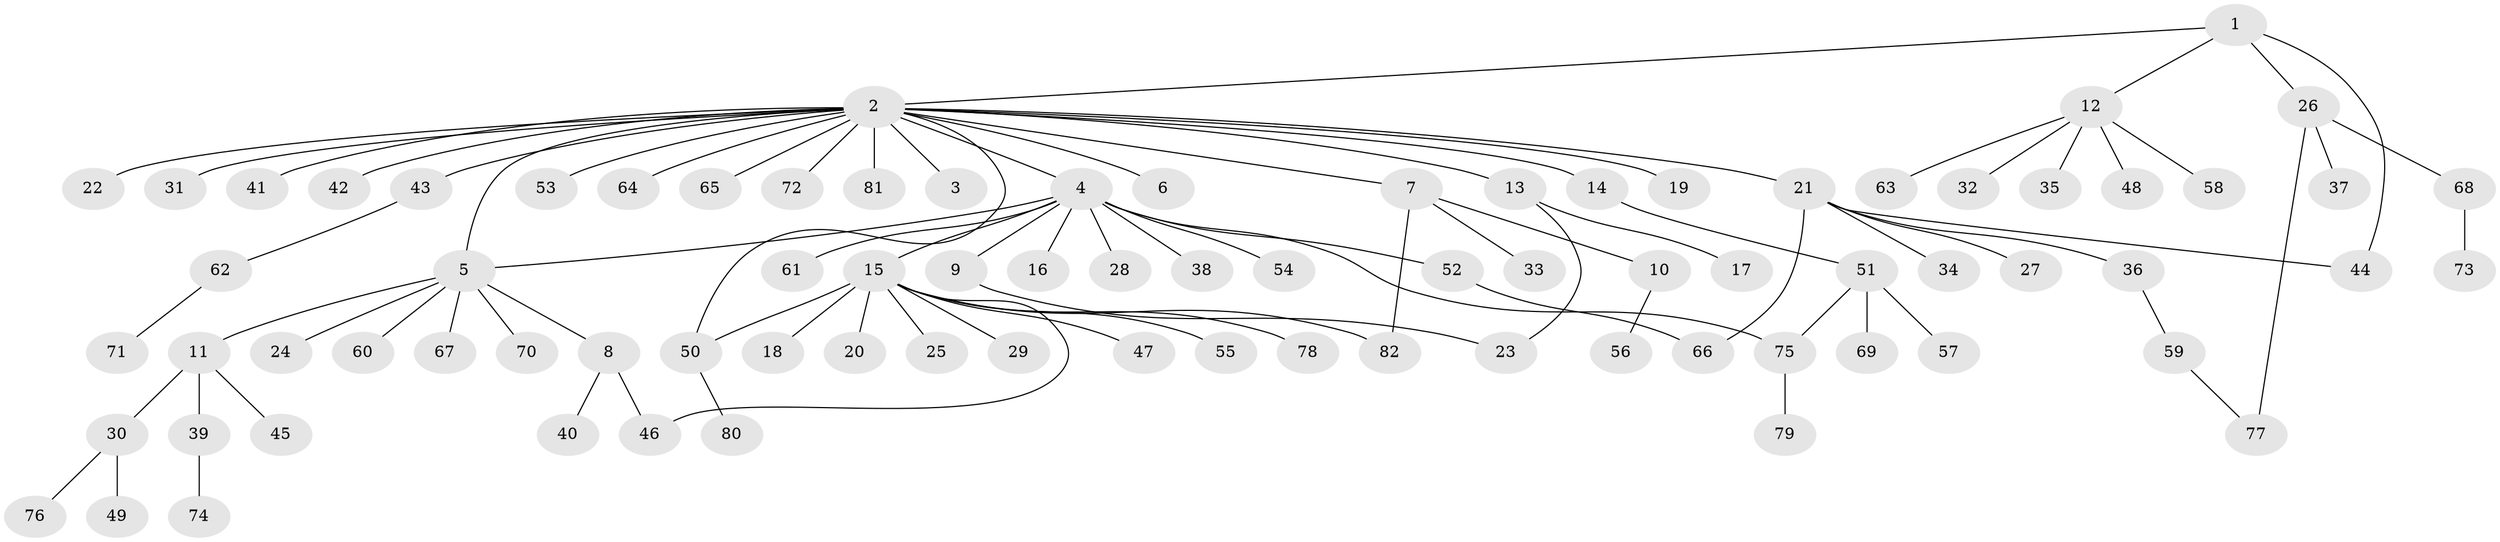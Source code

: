 // Generated by graph-tools (version 1.1) at 2025/01/03/09/25 03:01:48]
// undirected, 82 vertices, 90 edges
graph export_dot {
graph [start="1"]
  node [color=gray90,style=filled];
  1;
  2;
  3;
  4;
  5;
  6;
  7;
  8;
  9;
  10;
  11;
  12;
  13;
  14;
  15;
  16;
  17;
  18;
  19;
  20;
  21;
  22;
  23;
  24;
  25;
  26;
  27;
  28;
  29;
  30;
  31;
  32;
  33;
  34;
  35;
  36;
  37;
  38;
  39;
  40;
  41;
  42;
  43;
  44;
  45;
  46;
  47;
  48;
  49;
  50;
  51;
  52;
  53;
  54;
  55;
  56;
  57;
  58;
  59;
  60;
  61;
  62;
  63;
  64;
  65;
  66;
  67;
  68;
  69;
  70;
  71;
  72;
  73;
  74;
  75;
  76;
  77;
  78;
  79;
  80;
  81;
  82;
  1 -- 2;
  1 -- 12;
  1 -- 26;
  1 -- 44;
  2 -- 3;
  2 -- 4;
  2 -- 5;
  2 -- 6;
  2 -- 7;
  2 -- 13;
  2 -- 14;
  2 -- 19;
  2 -- 21;
  2 -- 22;
  2 -- 31;
  2 -- 41;
  2 -- 42;
  2 -- 43;
  2 -- 50;
  2 -- 53;
  2 -- 64;
  2 -- 65;
  2 -- 72;
  2 -- 81;
  4 -- 5;
  4 -- 9;
  4 -- 15;
  4 -- 16;
  4 -- 28;
  4 -- 38;
  4 -- 52;
  4 -- 54;
  4 -- 61;
  4 -- 75;
  5 -- 8;
  5 -- 11;
  5 -- 24;
  5 -- 60;
  5 -- 67;
  5 -- 70;
  7 -- 10;
  7 -- 33;
  7 -- 82;
  8 -- 40;
  8 -- 46;
  9 -- 23;
  10 -- 56;
  11 -- 30;
  11 -- 39;
  11 -- 45;
  12 -- 32;
  12 -- 35;
  12 -- 48;
  12 -- 58;
  12 -- 63;
  13 -- 17;
  13 -- 23;
  14 -- 51;
  15 -- 18;
  15 -- 20;
  15 -- 25;
  15 -- 29;
  15 -- 46;
  15 -- 47;
  15 -- 50;
  15 -- 55;
  15 -- 78;
  15 -- 82;
  21 -- 27;
  21 -- 34;
  21 -- 36;
  21 -- 44;
  21 -- 66;
  26 -- 37;
  26 -- 68;
  26 -- 77;
  30 -- 49;
  30 -- 76;
  36 -- 59;
  39 -- 74;
  43 -- 62;
  50 -- 80;
  51 -- 57;
  51 -- 69;
  51 -- 75;
  52 -- 66;
  59 -- 77;
  62 -- 71;
  68 -- 73;
  75 -- 79;
}
